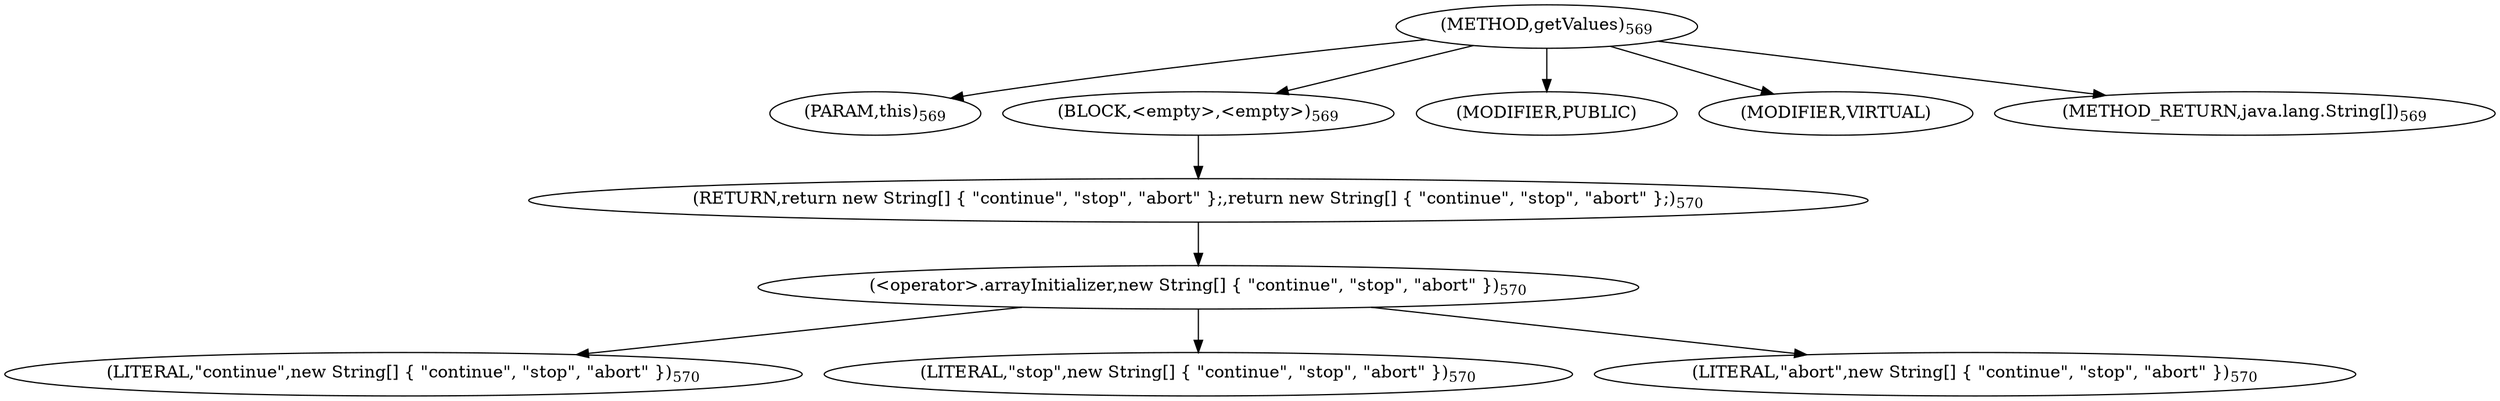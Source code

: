 digraph "getValues" {  
"1109" [label = <(METHOD,getValues)<SUB>569</SUB>> ]
"1110" [label = <(PARAM,this)<SUB>569</SUB>> ]
"1111" [label = <(BLOCK,&lt;empty&gt;,&lt;empty&gt;)<SUB>569</SUB>> ]
"1112" [label = <(RETURN,return new String[] { &quot;continue&quot;, &quot;stop&quot;, &quot;abort&quot; };,return new String[] { &quot;continue&quot;, &quot;stop&quot;, &quot;abort&quot; };)<SUB>570</SUB>> ]
"1113" [label = <(&lt;operator&gt;.arrayInitializer,new String[] { &quot;continue&quot;, &quot;stop&quot;, &quot;abort&quot; })<SUB>570</SUB>> ]
"1114" [label = <(LITERAL,&quot;continue&quot;,new String[] { &quot;continue&quot;, &quot;stop&quot;, &quot;abort&quot; })<SUB>570</SUB>> ]
"1115" [label = <(LITERAL,&quot;stop&quot;,new String[] { &quot;continue&quot;, &quot;stop&quot;, &quot;abort&quot; })<SUB>570</SUB>> ]
"1116" [label = <(LITERAL,&quot;abort&quot;,new String[] { &quot;continue&quot;, &quot;stop&quot;, &quot;abort&quot; })<SUB>570</SUB>> ]
"1117" [label = <(MODIFIER,PUBLIC)> ]
"1118" [label = <(MODIFIER,VIRTUAL)> ]
"1119" [label = <(METHOD_RETURN,java.lang.String[])<SUB>569</SUB>> ]
  "1109" -> "1110" 
  "1109" -> "1111" 
  "1109" -> "1117" 
  "1109" -> "1118" 
  "1109" -> "1119" 
  "1111" -> "1112" 
  "1112" -> "1113" 
  "1113" -> "1114" 
  "1113" -> "1115" 
  "1113" -> "1116" 
}
